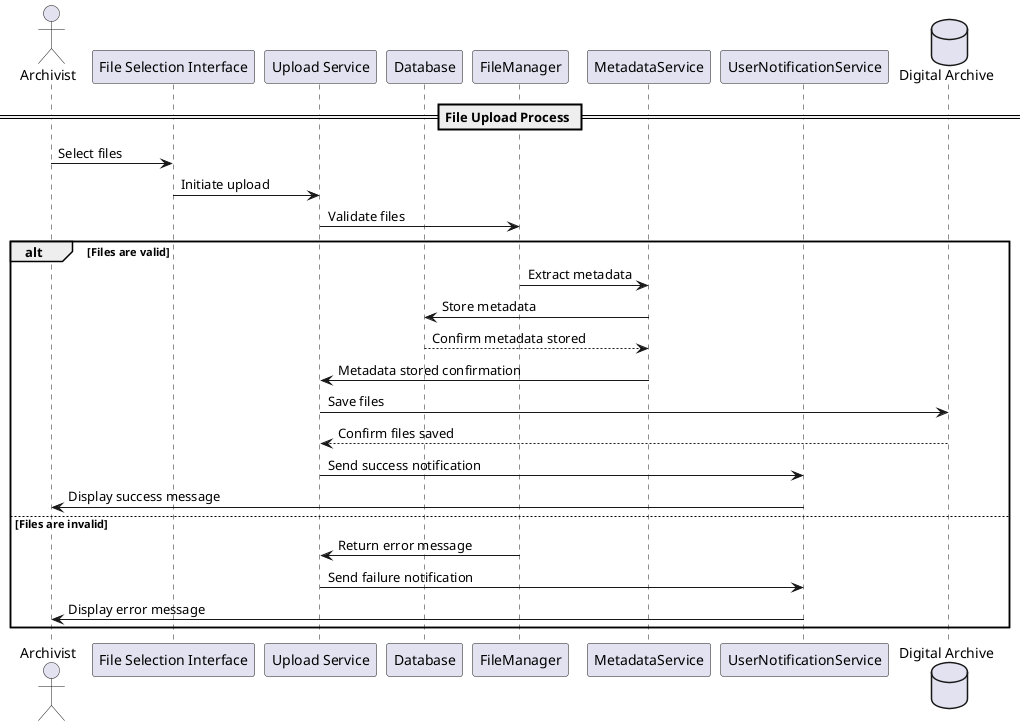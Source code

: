 @startuml
actor Archivist as ARCH
participant "File Selection Interface" as FILE_UI
participant "Upload Service" as UPLOAD
participant "Database" as DB
participant "FileManager" as FM
participant "MetadataService" as META
participant "UserNotificationService" as NOTIFY
database "Digital Archive" as ARCHIVE

== File Upload Process ==
ARCH -> FILE_UI: Select files
FILE_UI -> UPLOAD: Initiate upload
UPLOAD -> FM: Validate files
alt Files are valid
  FM -> META: Extract metadata
  META -> DB: Store metadata
  DB --> META: Confirm metadata stored
  META -> UPLOAD: Metadata stored confirmation
  UPLOAD -> ARCHIVE: Save files
  ARCHIVE --> UPLOAD: Confirm files saved
  UPLOAD -> NOTIFY: Send success notification
  NOTIFY -> ARCH: Display success message
else Files are invalid
  FM -> UPLOAD: Return error message
  UPLOAD -> NOTIFY: Send failure notification
  NOTIFY -> ARCH: Display error message
end
@enduml
